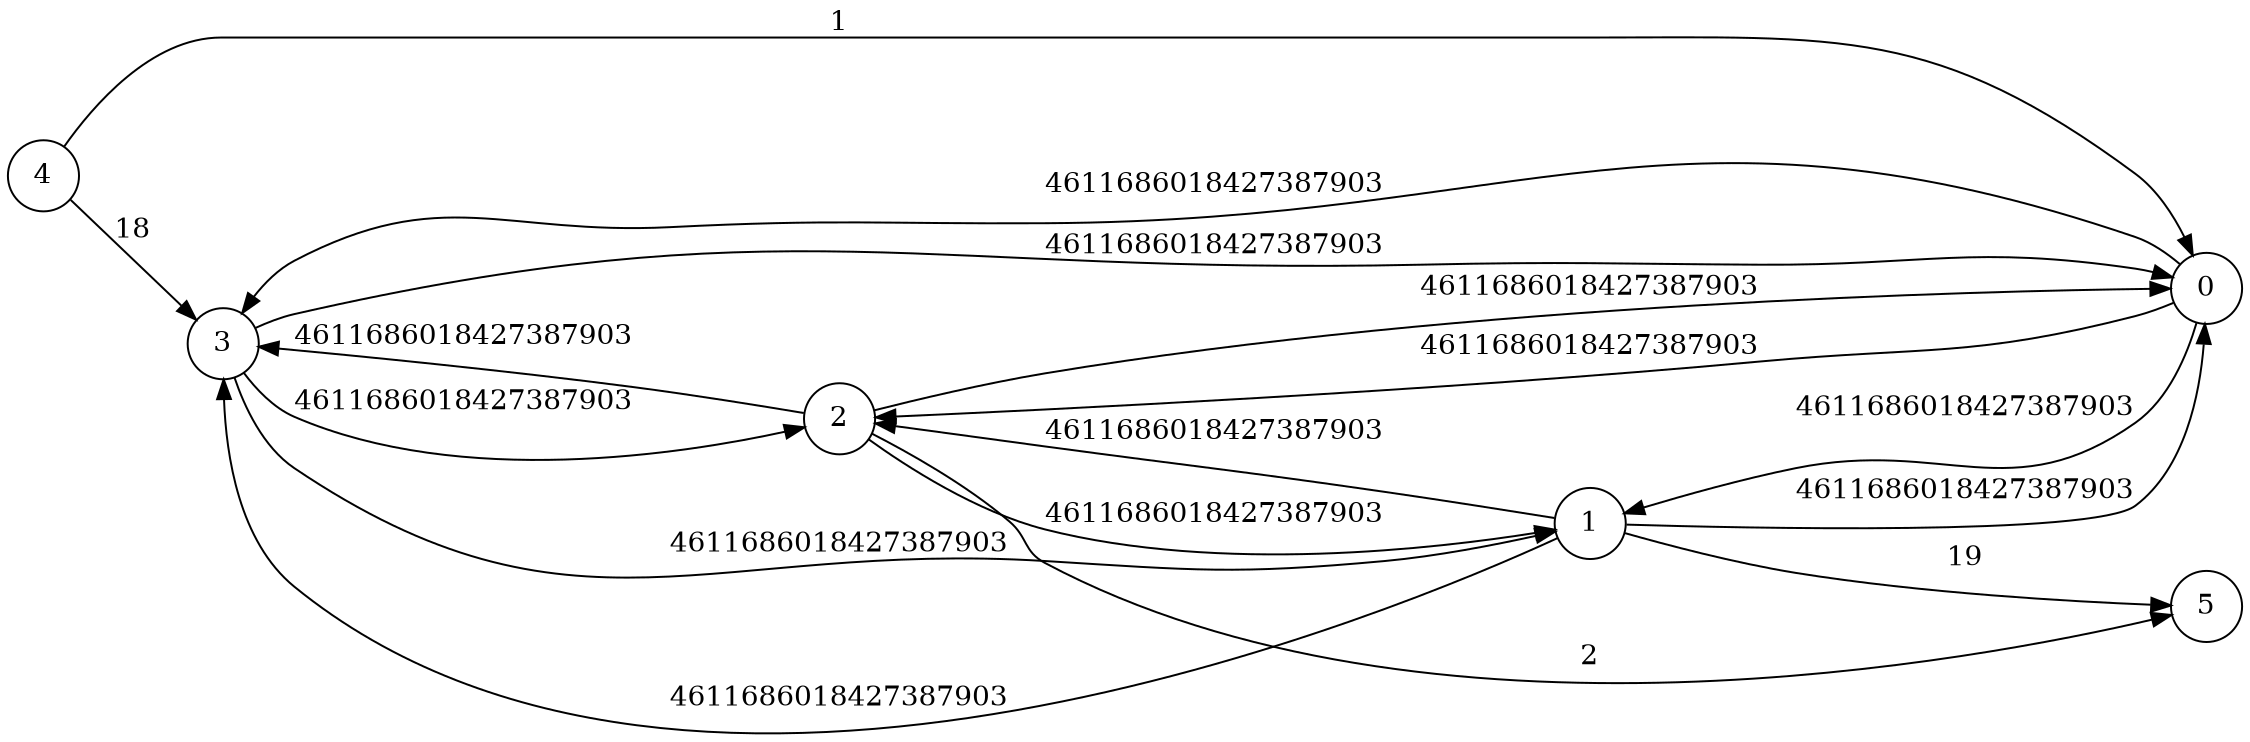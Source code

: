 digraph finite_state_machine {
                  rankdir=LR;
                  size="15"
                  node [shape = circle];3 -> 2 [label = "4611686018427387903"];
3 -> 1 [label = "4611686018427387903"];
3 -> 0 [label = "4611686018427387903"];
0 -> 3 [label = "4611686018427387903"];
0 -> 2 [label = "4611686018427387903"];
0 -> 1 [label = "4611686018427387903"];
1 -> 3 [label = "4611686018427387903"];
1 -> 2 [label = "4611686018427387903"];
1 -> 0 [label = "4611686018427387903"];
1 -> 5 [label = "19"];
2 -> 3 [label = "4611686018427387903"];
2 -> 1 [label = "4611686018427387903"];
2 -> 0 [label = "4611686018427387903"];
2 -> 5 [label = "2"];
4 -> 0 [label = "1"];
4 -> 3 [label = "18"];
}